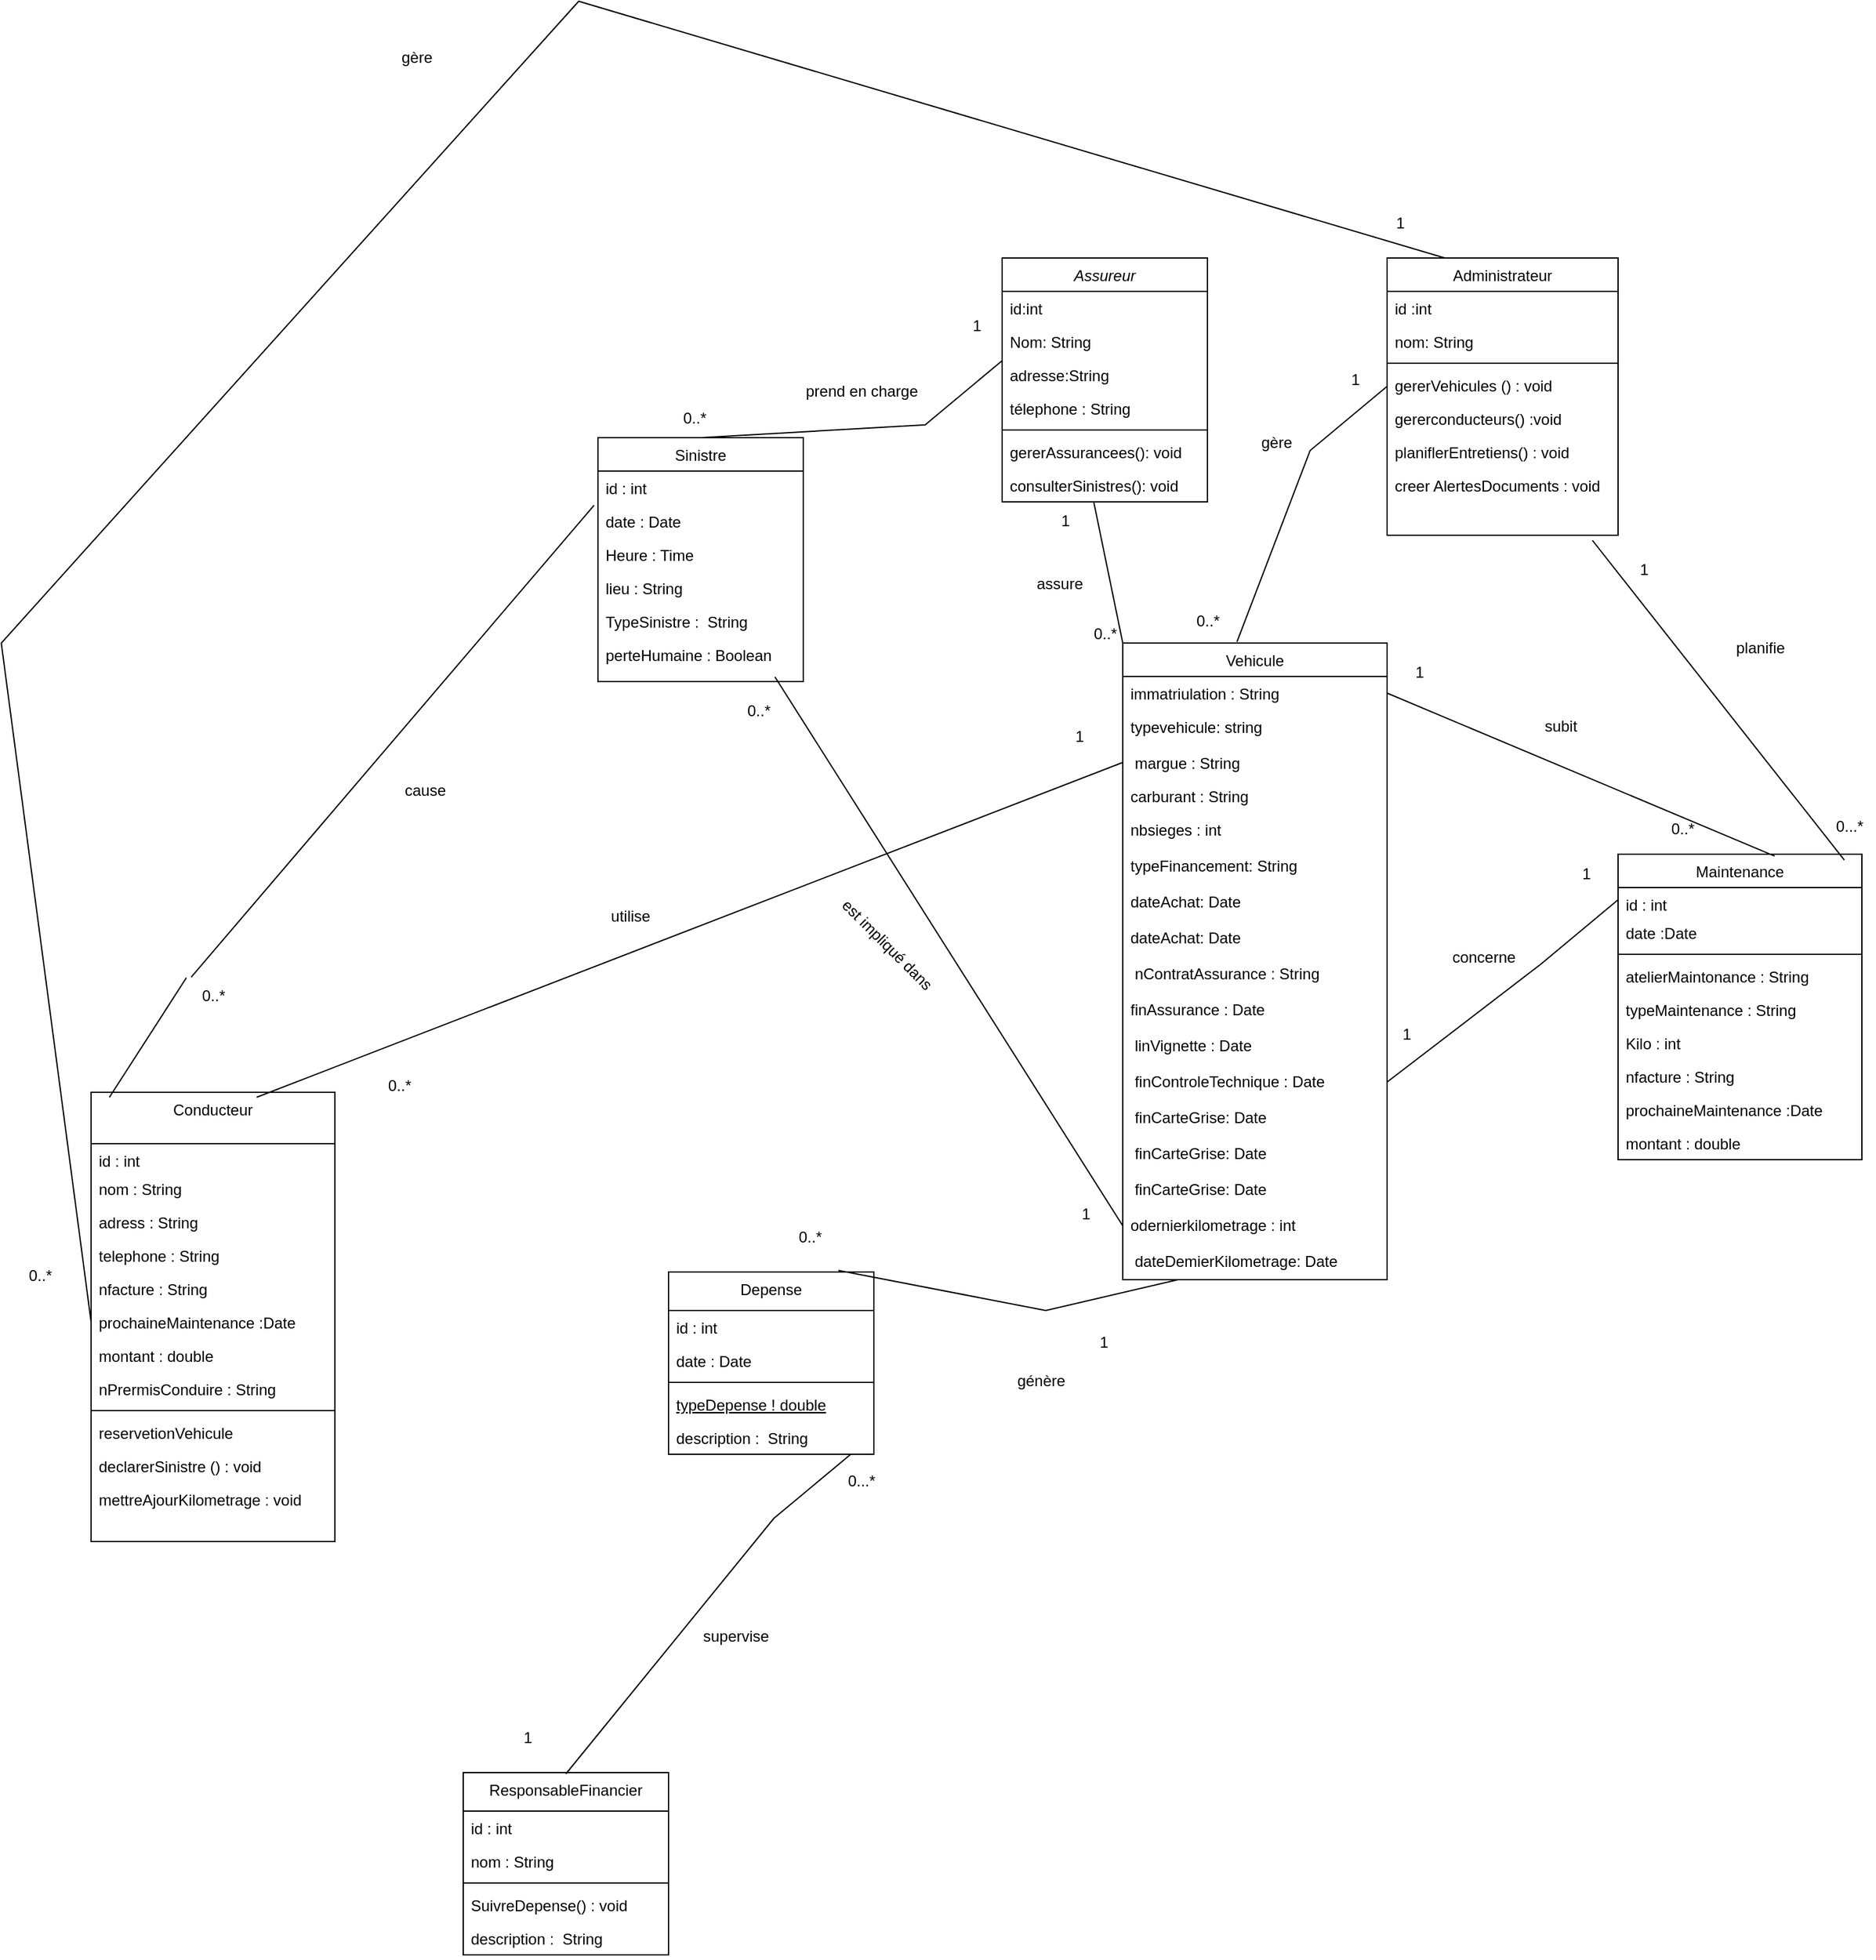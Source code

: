 <mxfile version="24.7.14">
  <diagram id="C5RBs43oDa-KdzZeNtuy" name="Page-1">
    <mxGraphModel dx="2227" dy="1865" grid="1" gridSize="10" guides="1" tooltips="1" connect="1" arrows="1" fold="1" page="1" pageScale="1" pageWidth="827" pageHeight="1169" math="0" shadow="0">
      <root>
        <mxCell id="WIyWlLk6GJQsqaUBKTNV-0" />
        <mxCell id="WIyWlLk6GJQsqaUBKTNV-1" parent="WIyWlLk6GJQsqaUBKTNV-0" />
        <mxCell id="zkfFHV4jXpPFQw0GAbJ--0" value="Assureur" style="swimlane;fontStyle=2;align=center;verticalAlign=top;childLayout=stackLayout;horizontal=1;startSize=26;horizontalStack=0;resizeParent=1;resizeLast=0;collapsible=1;marginBottom=0;rounded=0;shadow=0;strokeWidth=1;" parent="WIyWlLk6GJQsqaUBKTNV-1" vertex="1">
          <mxGeometry x="220" y="120" width="160" height="190" as="geometry">
            <mxRectangle x="230" y="140" width="160" height="26" as="alternateBounds" />
          </mxGeometry>
        </mxCell>
        <mxCell id="zkfFHV4jXpPFQw0GAbJ--1" value="id:int" style="text;align=left;verticalAlign=top;spacingLeft=4;spacingRight=4;overflow=hidden;rotatable=0;points=[[0,0.5],[1,0.5]];portConstraint=eastwest;" parent="zkfFHV4jXpPFQw0GAbJ--0" vertex="1">
          <mxGeometry y="26" width="160" height="26" as="geometry" />
        </mxCell>
        <mxCell id="zkfFHV4jXpPFQw0GAbJ--2" value="Nom: String" style="text;align=left;verticalAlign=top;spacingLeft=4;spacingRight=4;overflow=hidden;rotatable=0;points=[[0,0.5],[1,0.5]];portConstraint=eastwest;rounded=0;shadow=0;html=0;" parent="zkfFHV4jXpPFQw0GAbJ--0" vertex="1">
          <mxGeometry y="52" width="160" height="26" as="geometry" />
        </mxCell>
        <mxCell id="pyLM7kVDLDbkmRM1W6ec-0" value="adresse:String" style="text;align=left;verticalAlign=top;spacingLeft=4;spacingRight=4;overflow=hidden;rotatable=0;points=[[0,0.5],[1,0.5]];portConstraint=eastwest;rounded=0;shadow=0;html=0;" vertex="1" parent="zkfFHV4jXpPFQw0GAbJ--0">
          <mxGeometry y="78" width="160" height="26" as="geometry" />
        </mxCell>
        <mxCell id="zkfFHV4jXpPFQw0GAbJ--3" value="télephone : String" style="text;align=left;verticalAlign=top;spacingLeft=4;spacingRight=4;overflow=hidden;rotatable=0;points=[[0,0.5],[1,0.5]];portConstraint=eastwest;rounded=0;shadow=0;html=0;" parent="zkfFHV4jXpPFQw0GAbJ--0" vertex="1">
          <mxGeometry y="104" width="160" height="26" as="geometry" />
        </mxCell>
        <mxCell id="zkfFHV4jXpPFQw0GAbJ--4" value="" style="line;html=1;strokeWidth=1;align=left;verticalAlign=middle;spacingTop=-1;spacingLeft=3;spacingRight=3;rotatable=0;labelPosition=right;points=[];portConstraint=eastwest;" parent="zkfFHV4jXpPFQw0GAbJ--0" vertex="1">
          <mxGeometry y="130" width="160" height="8" as="geometry" />
        </mxCell>
        <mxCell id="pyLM7kVDLDbkmRM1W6ec-1" value="gererAssurancees(): void" style="text;align=left;verticalAlign=top;spacingLeft=4;spacingRight=4;overflow=hidden;rotatable=0;points=[[0,0.5],[1,0.5]];portConstraint=eastwest;" vertex="1" parent="zkfFHV4jXpPFQw0GAbJ--0">
          <mxGeometry y="138" width="160" height="26" as="geometry" />
        </mxCell>
        <mxCell id="zkfFHV4jXpPFQw0GAbJ--5" value="consulterSinistres(): void" style="text;align=left;verticalAlign=top;spacingLeft=4;spacingRight=4;overflow=hidden;rotatable=0;points=[[0,0.5],[1,0.5]];portConstraint=eastwest;" parent="zkfFHV4jXpPFQw0GAbJ--0" vertex="1">
          <mxGeometry y="164" width="160" height="26" as="geometry" />
        </mxCell>
        <mxCell id="zkfFHV4jXpPFQw0GAbJ--6" value="Sinistre" style="swimlane;fontStyle=0;align=center;verticalAlign=top;childLayout=stackLayout;horizontal=1;startSize=26;horizontalStack=0;resizeParent=1;resizeLast=0;collapsible=1;marginBottom=0;rounded=0;shadow=0;strokeWidth=1;" parent="WIyWlLk6GJQsqaUBKTNV-1" vertex="1">
          <mxGeometry x="-95" y="260" width="160" height="190" as="geometry">
            <mxRectangle x="130" y="380" width="160" height="26" as="alternateBounds" />
          </mxGeometry>
        </mxCell>
        <mxCell id="zkfFHV4jXpPFQw0GAbJ--7" value="id : int" style="text;align=left;verticalAlign=top;spacingLeft=4;spacingRight=4;overflow=hidden;rotatable=0;points=[[0,0.5],[1,0.5]];portConstraint=eastwest;" parent="zkfFHV4jXpPFQw0GAbJ--6" vertex="1">
          <mxGeometry y="26" width="160" height="26" as="geometry" />
        </mxCell>
        <mxCell id="zkfFHV4jXpPFQw0GAbJ--8" value="date : Date" style="text;align=left;verticalAlign=top;spacingLeft=4;spacingRight=4;overflow=hidden;rotatable=0;points=[[0,0.5],[1,0.5]];portConstraint=eastwest;rounded=0;shadow=0;html=0;" parent="zkfFHV4jXpPFQw0GAbJ--6" vertex="1">
          <mxGeometry y="52" width="160" height="26" as="geometry" />
        </mxCell>
        <mxCell id="pyLM7kVDLDbkmRM1W6ec-45" value="Heure : Time " style="text;align=left;verticalAlign=top;spacingLeft=4;spacingRight=4;overflow=hidden;rotatable=0;points=[[0,0.5],[1,0.5]];portConstraint=eastwest;fontStyle=0" vertex="1" parent="zkfFHV4jXpPFQw0GAbJ--6">
          <mxGeometry y="78" width="160" height="26" as="geometry" />
        </mxCell>
        <mxCell id="pyLM7kVDLDbkmRM1W6ec-44" value="lieu : String" style="text;align=left;verticalAlign=top;spacingLeft=4;spacingRight=4;overflow=hidden;rotatable=0;points=[[0,0.5],[1,0.5]];portConstraint=eastwest;fontStyle=0" vertex="1" parent="zkfFHV4jXpPFQw0GAbJ--6">
          <mxGeometry y="104" width="160" height="26" as="geometry" />
        </mxCell>
        <mxCell id="zkfFHV4jXpPFQw0GAbJ--10" value="TypeSinistre :  String" style="text;align=left;verticalAlign=top;spacingLeft=4;spacingRight=4;overflow=hidden;rotatable=0;points=[[0,0.5],[1,0.5]];portConstraint=eastwest;fontStyle=0" parent="zkfFHV4jXpPFQw0GAbJ--6" vertex="1">
          <mxGeometry y="130" width="160" height="26" as="geometry" />
        </mxCell>
        <mxCell id="zkfFHV4jXpPFQw0GAbJ--11" value="perteHumaine : Boolean" style="text;align=left;verticalAlign=top;spacingLeft=4;spacingRight=4;overflow=hidden;rotatable=0;points=[[0,0.5],[1,0.5]];portConstraint=eastwest;" parent="zkfFHV4jXpPFQw0GAbJ--6" vertex="1">
          <mxGeometry y="156" width="160" height="26" as="geometry" />
        </mxCell>
        <mxCell id="zkfFHV4jXpPFQw0GAbJ--17" value="Administrateur" style="swimlane;fontStyle=0;align=center;verticalAlign=top;childLayout=stackLayout;horizontal=1;startSize=26;horizontalStack=0;resizeParent=1;resizeLast=0;collapsible=1;marginBottom=0;rounded=0;shadow=0;strokeWidth=1;" parent="WIyWlLk6GJQsqaUBKTNV-1" vertex="1">
          <mxGeometry x="520" y="120" width="180" height="216" as="geometry">
            <mxRectangle x="550" y="140" width="160" height="26" as="alternateBounds" />
          </mxGeometry>
        </mxCell>
        <mxCell id="zkfFHV4jXpPFQw0GAbJ--18" value="id :int" style="text;align=left;verticalAlign=top;spacingLeft=4;spacingRight=4;overflow=hidden;rotatable=0;points=[[0,0.5],[1,0.5]];portConstraint=eastwest;" parent="zkfFHV4jXpPFQw0GAbJ--17" vertex="1">
          <mxGeometry y="26" width="180" height="26" as="geometry" />
        </mxCell>
        <mxCell id="zkfFHV4jXpPFQw0GAbJ--19" value="nom: String" style="text;align=left;verticalAlign=top;spacingLeft=4;spacingRight=4;overflow=hidden;rotatable=0;points=[[0,0.5],[1,0.5]];portConstraint=eastwest;rounded=0;shadow=0;html=0;" parent="zkfFHV4jXpPFQw0GAbJ--17" vertex="1">
          <mxGeometry y="52" width="180" height="26" as="geometry" />
        </mxCell>
        <mxCell id="zkfFHV4jXpPFQw0GAbJ--23" value="" style="line;html=1;strokeWidth=1;align=left;verticalAlign=middle;spacingTop=-1;spacingLeft=3;spacingRight=3;rotatable=0;labelPosition=right;points=[];portConstraint=eastwest;" parent="zkfFHV4jXpPFQw0GAbJ--17" vertex="1">
          <mxGeometry y="78" width="180" height="8" as="geometry" />
        </mxCell>
        <mxCell id="zkfFHV4jXpPFQw0GAbJ--24" value="gererVehicules () : void" style="text;align=left;verticalAlign=top;spacingLeft=4;spacingRight=4;overflow=hidden;rotatable=0;points=[[0,0.5],[1,0.5]];portConstraint=eastwest;" parent="zkfFHV4jXpPFQw0GAbJ--17" vertex="1">
          <mxGeometry y="86" width="180" height="26" as="geometry" />
        </mxCell>
        <mxCell id="zkfFHV4jXpPFQw0GAbJ--25" value="gererconducteurs() :void" style="text;align=left;verticalAlign=top;spacingLeft=4;spacingRight=4;overflow=hidden;rotatable=0;points=[[0,0.5],[1,0.5]];portConstraint=eastwest;" parent="zkfFHV4jXpPFQw0GAbJ--17" vertex="1">
          <mxGeometry y="112" width="180" height="26" as="geometry" />
        </mxCell>
        <mxCell id="pyLM7kVDLDbkmRM1W6ec-3" value="planiflerEntretiens() : void" style="text;align=left;verticalAlign=top;spacingLeft=4;spacingRight=4;overflow=hidden;rotatable=0;points=[[0,0.5],[1,0.5]];portConstraint=eastwest;" vertex="1" parent="zkfFHV4jXpPFQw0GAbJ--17">
          <mxGeometry y="138" width="180" height="26" as="geometry" />
        </mxCell>
        <mxCell id="pyLM7kVDLDbkmRM1W6ec-4" value="creer AlertesDocuments : void" style="text;align=left;verticalAlign=top;spacingLeft=4;spacingRight=4;overflow=hidden;rotatable=0;points=[[0,0.5],[1,0.5]];portConstraint=eastwest;" vertex="1" parent="zkfFHV4jXpPFQw0GAbJ--17">
          <mxGeometry y="164" width="180" height="26" as="geometry" />
        </mxCell>
        <mxCell id="pyLM7kVDLDbkmRM1W6ec-9" value="Vehicule" style="swimlane;fontStyle=0;align=center;verticalAlign=top;childLayout=stackLayout;horizontal=1;startSize=26;horizontalStack=0;resizeParent=1;resizeLast=0;collapsible=1;marginBottom=0;rounded=0;shadow=0;strokeWidth=1;" vertex="1" parent="WIyWlLk6GJQsqaUBKTNV-1">
          <mxGeometry x="314" y="420" width="206" height="496" as="geometry">
            <mxRectangle x="130" y="380" width="160" height="26" as="alternateBounds" />
          </mxGeometry>
        </mxCell>
        <mxCell id="pyLM7kVDLDbkmRM1W6ec-10" value="immatriulation : String" style="text;align=left;verticalAlign=top;spacingLeft=4;spacingRight=4;overflow=hidden;rotatable=0;points=[[0,0.5],[1,0.5]];portConstraint=eastwest;" vertex="1" parent="pyLM7kVDLDbkmRM1W6ec-9">
          <mxGeometry y="26" width="206" height="26" as="geometry" />
        </mxCell>
        <mxCell id="pyLM7kVDLDbkmRM1W6ec-11" value="typevehicule: string" style="text;align=left;verticalAlign=top;spacingLeft=4;spacingRight=4;overflow=hidden;rotatable=0;points=[[0,0.5],[1,0.5]];portConstraint=eastwest;rounded=0;shadow=0;html=0;" vertex="1" parent="pyLM7kVDLDbkmRM1W6ec-9">
          <mxGeometry y="52" width="206" height="28" as="geometry" />
        </mxCell>
        <mxCell id="pyLM7kVDLDbkmRM1W6ec-14" value=" margue : String&#xa;" style="text;align=left;verticalAlign=top;spacingLeft=4;spacingRight=4;overflow=hidden;rotatable=0;points=[[0,0.5],[1,0.5]];portConstraint=eastwest;" vertex="1" parent="pyLM7kVDLDbkmRM1W6ec-9">
          <mxGeometry y="80" width="206" height="26" as="geometry" />
        </mxCell>
        <mxCell id="pyLM7kVDLDbkmRM1W6ec-15" value="carburant : String&#xa;" style="text;align=left;verticalAlign=top;spacingLeft=4;spacingRight=4;overflow=hidden;rotatable=0;points=[[0,0.5],[1,0.5]];portConstraint=eastwest;" vertex="1" parent="pyLM7kVDLDbkmRM1W6ec-9">
          <mxGeometry y="106" width="206" height="26" as="geometry" />
        </mxCell>
        <mxCell id="pyLM7kVDLDbkmRM1W6ec-16" value="nbsieges : int&#xa;" style="text;align=left;verticalAlign=top;spacingLeft=4;spacingRight=4;overflow=hidden;rotatable=0;points=[[0,0.5],[1,0.5]];portConstraint=eastwest;" vertex="1" parent="pyLM7kVDLDbkmRM1W6ec-9">
          <mxGeometry y="132" width="206" height="28" as="geometry" />
        </mxCell>
        <mxCell id="pyLM7kVDLDbkmRM1W6ec-17" value="typeFinancement: String &#xa;" style="text;align=left;verticalAlign=top;spacingLeft=4;spacingRight=4;overflow=hidden;rotatable=0;points=[[0,0.5],[1,0.5]];portConstraint=eastwest;" vertex="1" parent="pyLM7kVDLDbkmRM1W6ec-9">
          <mxGeometry y="160" width="206" height="28" as="geometry" />
        </mxCell>
        <mxCell id="pyLM7kVDLDbkmRM1W6ec-18" value="dateAchat: Date&#xa;" style="text;align=left;verticalAlign=top;spacingLeft=4;spacingRight=4;overflow=hidden;rotatable=0;points=[[0,0.5],[1,0.5]];portConstraint=eastwest;" vertex="1" parent="pyLM7kVDLDbkmRM1W6ec-9">
          <mxGeometry y="188" width="206" height="28" as="geometry" />
        </mxCell>
        <mxCell id="pyLM7kVDLDbkmRM1W6ec-19" value="dateAchat: Date&#xa;" style="text;align=left;verticalAlign=top;spacingLeft=4;spacingRight=4;overflow=hidden;rotatable=0;points=[[0,0.5],[1,0.5]];portConstraint=eastwest;" vertex="1" parent="pyLM7kVDLDbkmRM1W6ec-9">
          <mxGeometry y="216" width="206" height="28" as="geometry" />
        </mxCell>
        <mxCell id="pyLM7kVDLDbkmRM1W6ec-20" value=" nContratAssurance : String&#xa;" style="text;align=left;verticalAlign=top;spacingLeft=4;spacingRight=4;overflow=hidden;rotatable=0;points=[[0,0.5],[1,0.5]];portConstraint=eastwest;" vertex="1" parent="pyLM7kVDLDbkmRM1W6ec-9">
          <mxGeometry y="244" width="206" height="28" as="geometry" />
        </mxCell>
        <mxCell id="pyLM7kVDLDbkmRM1W6ec-21" value="finAssurance : Date&#xa;" style="text;align=left;verticalAlign=top;spacingLeft=4;spacingRight=4;overflow=hidden;rotatable=0;points=[[0,0.5],[1,0.5]];portConstraint=eastwest;" vertex="1" parent="pyLM7kVDLDbkmRM1W6ec-9">
          <mxGeometry y="272" width="206" height="28" as="geometry" />
        </mxCell>
        <mxCell id="pyLM7kVDLDbkmRM1W6ec-22" value=" linVignette : Date&#xa;" style="text;align=left;verticalAlign=top;spacingLeft=4;spacingRight=4;overflow=hidden;rotatable=0;points=[[0,0.5],[1,0.5]];portConstraint=eastwest;" vertex="1" parent="pyLM7kVDLDbkmRM1W6ec-9">
          <mxGeometry y="300" width="206" height="28" as="geometry" />
        </mxCell>
        <mxCell id="pyLM7kVDLDbkmRM1W6ec-23" value=" finControleTechnique : Date&#xa;" style="text;align=left;verticalAlign=top;spacingLeft=4;spacingRight=4;overflow=hidden;rotatable=0;points=[[0,0.5],[1,0.5]];portConstraint=eastwest;" vertex="1" parent="pyLM7kVDLDbkmRM1W6ec-9">
          <mxGeometry y="328" width="206" height="28" as="geometry" />
        </mxCell>
        <mxCell id="pyLM7kVDLDbkmRM1W6ec-24" value=" finCarteGrise: Date &#xa;" style="text;align=left;verticalAlign=top;spacingLeft=4;spacingRight=4;overflow=hidden;rotatable=0;points=[[0,0.5],[1,0.5]];portConstraint=eastwest;" vertex="1" parent="pyLM7kVDLDbkmRM1W6ec-9">
          <mxGeometry y="356" width="206" height="28" as="geometry" />
        </mxCell>
        <mxCell id="pyLM7kVDLDbkmRM1W6ec-25" value=" finCarteGrise: Date &#xa;" style="text;align=left;verticalAlign=top;spacingLeft=4;spacingRight=4;overflow=hidden;rotatable=0;points=[[0,0.5],[1,0.5]];portConstraint=eastwest;" vertex="1" parent="pyLM7kVDLDbkmRM1W6ec-9">
          <mxGeometry y="384" width="206" height="28" as="geometry" />
        </mxCell>
        <mxCell id="pyLM7kVDLDbkmRM1W6ec-26" value=" finCarteGrise: Date &#xa;" style="text;align=left;verticalAlign=top;spacingLeft=4;spacingRight=4;overflow=hidden;rotatable=0;points=[[0,0.5],[1,0.5]];portConstraint=eastwest;" vertex="1" parent="pyLM7kVDLDbkmRM1W6ec-9">
          <mxGeometry y="412" width="206" height="28" as="geometry" />
        </mxCell>
        <mxCell id="pyLM7kVDLDbkmRM1W6ec-27" value="odernierkilometrage : int&#xa;" style="text;align=left;verticalAlign=top;spacingLeft=4;spacingRight=4;overflow=hidden;rotatable=0;points=[[0,0.5],[1,0.5]];portConstraint=eastwest;" vertex="1" parent="pyLM7kVDLDbkmRM1W6ec-9">
          <mxGeometry y="440" width="206" height="28" as="geometry" />
        </mxCell>
        <mxCell id="pyLM7kVDLDbkmRM1W6ec-28" value=" dateDemierKilometrage: Date&#xa;" style="text;align=left;verticalAlign=top;spacingLeft=4;spacingRight=4;overflow=hidden;rotatable=0;points=[[0,0.5],[1,0.5]];portConstraint=eastwest;" vertex="1" parent="pyLM7kVDLDbkmRM1W6ec-9">
          <mxGeometry y="468" width="206" height="28" as="geometry" />
        </mxCell>
        <mxCell id="pyLM7kVDLDbkmRM1W6ec-29" value="Maintenance" style="swimlane;fontStyle=0;align=center;verticalAlign=top;childLayout=stackLayout;horizontal=1;startSize=26;horizontalStack=0;resizeParent=1;resizeLast=0;collapsible=1;marginBottom=0;rounded=0;shadow=0;strokeWidth=1;" vertex="1" parent="WIyWlLk6GJQsqaUBKTNV-1">
          <mxGeometry x="700" y="584.5" width="190" height="238" as="geometry">
            <mxRectangle x="130" y="380" width="160" height="26" as="alternateBounds" />
          </mxGeometry>
        </mxCell>
        <mxCell id="pyLM7kVDLDbkmRM1W6ec-30" value="id : int" style="text;align=left;verticalAlign=top;spacingLeft=4;spacingRight=4;overflow=hidden;rotatable=0;points=[[0,0.5],[1,0.5]];portConstraint=eastwest;" vertex="1" parent="pyLM7kVDLDbkmRM1W6ec-29">
          <mxGeometry y="26" width="190" height="22" as="geometry" />
        </mxCell>
        <mxCell id="pyLM7kVDLDbkmRM1W6ec-31" value="date :Date" style="text;align=left;verticalAlign=top;spacingLeft=4;spacingRight=4;overflow=hidden;rotatable=0;points=[[0,0.5],[1,0.5]];portConstraint=eastwest;rounded=0;shadow=0;html=0;" vertex="1" parent="pyLM7kVDLDbkmRM1W6ec-29">
          <mxGeometry y="48" width="190" height="26" as="geometry" />
        </mxCell>
        <mxCell id="pyLM7kVDLDbkmRM1W6ec-32" value="" style="line;html=1;strokeWidth=1;align=left;verticalAlign=middle;spacingTop=-1;spacingLeft=3;spacingRight=3;rotatable=0;labelPosition=right;points=[];portConstraint=eastwest;" vertex="1" parent="pyLM7kVDLDbkmRM1W6ec-29">
          <mxGeometry y="74" width="190" height="8" as="geometry" />
        </mxCell>
        <mxCell id="pyLM7kVDLDbkmRM1W6ec-48" value="atelierMaintonance : String&#xa;" style="text;align=left;verticalAlign=top;spacingLeft=4;spacingRight=4;overflow=hidden;rotatable=0;points=[[0,0.5],[1,0.5]];portConstraint=eastwest;fontStyle=0" vertex="1" parent="pyLM7kVDLDbkmRM1W6ec-29">
          <mxGeometry y="82" width="190" height="26" as="geometry" />
        </mxCell>
        <mxCell id="pyLM7kVDLDbkmRM1W6ec-33" value="typeMaintenance : String" style="text;align=left;verticalAlign=top;spacingLeft=4;spacingRight=4;overflow=hidden;rotatable=0;points=[[0,0.5],[1,0.5]];portConstraint=eastwest;fontStyle=0" vertex="1" parent="pyLM7kVDLDbkmRM1W6ec-29">
          <mxGeometry y="108" width="190" height="26" as="geometry" />
        </mxCell>
        <mxCell id="pyLM7kVDLDbkmRM1W6ec-49" value="Kilo : int" style="text;align=left;verticalAlign=top;spacingLeft=4;spacingRight=4;overflow=hidden;rotatable=0;points=[[0,0.5],[1,0.5]];portConstraint=eastwest;" vertex="1" parent="pyLM7kVDLDbkmRM1W6ec-29">
          <mxGeometry y="134" width="190" height="26" as="geometry" />
        </mxCell>
        <mxCell id="pyLM7kVDLDbkmRM1W6ec-50" value="nfacture : String" style="text;align=left;verticalAlign=top;spacingLeft=4;spacingRight=4;overflow=hidden;rotatable=0;points=[[0,0.5],[1,0.5]];portConstraint=eastwest;" vertex="1" parent="pyLM7kVDLDbkmRM1W6ec-29">
          <mxGeometry y="160" width="190" height="26" as="geometry" />
        </mxCell>
        <mxCell id="pyLM7kVDLDbkmRM1W6ec-51" value="prochaineMaintenance :Date" style="text;align=left;verticalAlign=top;spacingLeft=4;spacingRight=4;overflow=hidden;rotatable=0;points=[[0,0.5],[1,0.5]];portConstraint=eastwest;" vertex="1" parent="pyLM7kVDLDbkmRM1W6ec-29">
          <mxGeometry y="186" width="190" height="26" as="geometry" />
        </mxCell>
        <mxCell id="pyLM7kVDLDbkmRM1W6ec-34" value="montant : double" style="text;align=left;verticalAlign=top;spacingLeft=4;spacingRight=4;overflow=hidden;rotatable=0;points=[[0,0.5],[1,0.5]];portConstraint=eastwest;" vertex="1" parent="pyLM7kVDLDbkmRM1W6ec-29">
          <mxGeometry y="212" width="190" height="26" as="geometry" />
        </mxCell>
        <mxCell id="pyLM7kVDLDbkmRM1W6ec-35" value="Depense" style="swimlane;fontStyle=0;align=center;verticalAlign=top;childLayout=stackLayout;horizontal=1;startSize=30;horizontalStack=0;resizeParent=1;resizeLast=0;collapsible=1;marginBottom=0;rounded=0;shadow=0;strokeWidth=1;" vertex="1" parent="WIyWlLk6GJQsqaUBKTNV-1">
          <mxGeometry x="-40" y="910" width="160" height="142" as="geometry">
            <mxRectangle x="130" y="380" width="160" height="26" as="alternateBounds" />
          </mxGeometry>
        </mxCell>
        <mxCell id="pyLM7kVDLDbkmRM1W6ec-36" value="id : int " style="text;align=left;verticalAlign=top;spacingLeft=4;spacingRight=4;overflow=hidden;rotatable=0;points=[[0,0.5],[1,0.5]];portConstraint=eastwest;" vertex="1" parent="pyLM7kVDLDbkmRM1W6ec-35">
          <mxGeometry y="30" width="160" height="26" as="geometry" />
        </mxCell>
        <mxCell id="pyLM7kVDLDbkmRM1W6ec-37" value="date : Date" style="text;align=left;verticalAlign=top;spacingLeft=4;spacingRight=4;overflow=hidden;rotatable=0;points=[[0,0.5],[1,0.5]];portConstraint=eastwest;rounded=0;shadow=0;html=0;" vertex="1" parent="pyLM7kVDLDbkmRM1W6ec-35">
          <mxGeometry y="56" width="160" height="26" as="geometry" />
        </mxCell>
        <mxCell id="pyLM7kVDLDbkmRM1W6ec-38" value="" style="line;html=1;strokeWidth=1;align=left;verticalAlign=middle;spacingTop=-1;spacingLeft=3;spacingRight=3;rotatable=0;labelPosition=right;points=[];portConstraint=eastwest;" vertex="1" parent="pyLM7kVDLDbkmRM1W6ec-35">
          <mxGeometry y="82" width="160" height="8" as="geometry" />
        </mxCell>
        <mxCell id="pyLM7kVDLDbkmRM1W6ec-39" value="typeDepense ! double" style="text;align=left;verticalAlign=top;spacingLeft=4;spacingRight=4;overflow=hidden;rotatable=0;points=[[0,0.5],[1,0.5]];portConstraint=eastwest;fontStyle=4" vertex="1" parent="pyLM7kVDLDbkmRM1W6ec-35">
          <mxGeometry y="90" width="160" height="26" as="geometry" />
        </mxCell>
        <mxCell id="pyLM7kVDLDbkmRM1W6ec-40" value="description :  String" style="text;align=left;verticalAlign=top;spacingLeft=4;spacingRight=4;overflow=hidden;rotatable=0;points=[[0,0.5],[1,0.5]];portConstraint=eastwest;" vertex="1" parent="pyLM7kVDLDbkmRM1W6ec-35">
          <mxGeometry y="116" width="160" height="26" as="geometry" />
        </mxCell>
        <mxCell id="pyLM7kVDLDbkmRM1W6ec-58" value="Conducteur" style="swimlane;fontStyle=0;align=center;verticalAlign=top;childLayout=stackLayout;horizontal=1;startSize=40;horizontalStack=0;resizeParent=1;resizeLast=0;collapsible=1;marginBottom=0;rounded=0;shadow=0;strokeWidth=1;" vertex="1" parent="WIyWlLk6GJQsqaUBKTNV-1">
          <mxGeometry x="-490" y="770" width="190" height="350" as="geometry">
            <mxRectangle x="130" y="380" width="160" height="26" as="alternateBounds" />
          </mxGeometry>
        </mxCell>
        <mxCell id="pyLM7kVDLDbkmRM1W6ec-59" value="id : int" style="text;align=left;verticalAlign=top;spacingLeft=4;spacingRight=4;overflow=hidden;rotatable=0;points=[[0,0.5],[1,0.5]];portConstraint=eastwest;" vertex="1" parent="pyLM7kVDLDbkmRM1W6ec-58">
          <mxGeometry y="40" width="190" height="22" as="geometry" />
        </mxCell>
        <mxCell id="pyLM7kVDLDbkmRM1W6ec-60" value="nom : String" style="text;align=left;verticalAlign=top;spacingLeft=4;spacingRight=4;overflow=hidden;rotatable=0;points=[[0,0.5],[1,0.5]];portConstraint=eastwest;rounded=0;shadow=0;html=0;" vertex="1" parent="pyLM7kVDLDbkmRM1W6ec-58">
          <mxGeometry y="62" width="190" height="26" as="geometry" />
        </mxCell>
        <mxCell id="pyLM7kVDLDbkmRM1W6ec-63" value="adress : String" style="text;align=left;verticalAlign=top;spacingLeft=4;spacingRight=4;overflow=hidden;rotatable=0;points=[[0,0.5],[1,0.5]];portConstraint=eastwest;fontStyle=0" vertex="1" parent="pyLM7kVDLDbkmRM1W6ec-58">
          <mxGeometry y="88" width="190" height="26" as="geometry" />
        </mxCell>
        <mxCell id="pyLM7kVDLDbkmRM1W6ec-64" value="telephone : String" style="text;align=left;verticalAlign=top;spacingLeft=4;spacingRight=4;overflow=hidden;rotatable=0;points=[[0,0.5],[1,0.5]];portConstraint=eastwest;" vertex="1" parent="pyLM7kVDLDbkmRM1W6ec-58">
          <mxGeometry y="114" width="190" height="26" as="geometry" />
        </mxCell>
        <mxCell id="pyLM7kVDLDbkmRM1W6ec-65" value="nfacture : String" style="text;align=left;verticalAlign=top;spacingLeft=4;spacingRight=4;overflow=hidden;rotatable=0;points=[[0,0.5],[1,0.5]];portConstraint=eastwest;" vertex="1" parent="pyLM7kVDLDbkmRM1W6ec-58">
          <mxGeometry y="140" width="190" height="26" as="geometry" />
        </mxCell>
        <mxCell id="pyLM7kVDLDbkmRM1W6ec-66" value="prochaineMaintenance :Date" style="text;align=left;verticalAlign=top;spacingLeft=4;spacingRight=4;overflow=hidden;rotatable=0;points=[[0,0.5],[1,0.5]];portConstraint=eastwest;" vertex="1" parent="pyLM7kVDLDbkmRM1W6ec-58">
          <mxGeometry y="166" width="190" height="26" as="geometry" />
        </mxCell>
        <mxCell id="pyLM7kVDLDbkmRM1W6ec-67" value="montant : double" style="text;align=left;verticalAlign=top;spacingLeft=4;spacingRight=4;overflow=hidden;rotatable=0;points=[[0,0.5],[1,0.5]];portConstraint=eastwest;" vertex="1" parent="pyLM7kVDLDbkmRM1W6ec-58">
          <mxGeometry y="192" width="190" height="26" as="geometry" />
        </mxCell>
        <mxCell id="pyLM7kVDLDbkmRM1W6ec-62" value="nPrermisConduire : String" style="text;align=left;verticalAlign=top;spacingLeft=4;spacingRight=4;overflow=hidden;rotatable=0;points=[[0,0.5],[1,0.5]];portConstraint=eastwest;fontStyle=0" vertex="1" parent="pyLM7kVDLDbkmRM1W6ec-58">
          <mxGeometry y="218" width="190" height="26" as="geometry" />
        </mxCell>
        <mxCell id="pyLM7kVDLDbkmRM1W6ec-68" value="" style="line;html=1;strokeWidth=1;align=left;verticalAlign=middle;spacingTop=-1;spacingLeft=3;spacingRight=3;rotatable=0;labelPosition=right;points=[];portConstraint=eastwest;" vertex="1" parent="pyLM7kVDLDbkmRM1W6ec-58">
          <mxGeometry y="244" width="190" height="8" as="geometry" />
        </mxCell>
        <mxCell id="pyLM7kVDLDbkmRM1W6ec-72" value="reservetionVehicule" style="text;align=left;verticalAlign=top;spacingLeft=4;spacingRight=4;overflow=hidden;rotatable=0;points=[[0,0.5],[1,0.5]];portConstraint=eastwest;fontStyle=0" vertex="1" parent="pyLM7kVDLDbkmRM1W6ec-58">
          <mxGeometry y="252" width="190" height="26" as="geometry" />
        </mxCell>
        <mxCell id="pyLM7kVDLDbkmRM1W6ec-73" value="declarerSinistre () : void " style="text;align=left;verticalAlign=top;spacingLeft=4;spacingRight=4;overflow=hidden;rotatable=0;points=[[0,0.5],[1,0.5]];portConstraint=eastwest;fontStyle=0" vertex="1" parent="pyLM7kVDLDbkmRM1W6ec-58">
          <mxGeometry y="278" width="190" height="26" as="geometry" />
        </mxCell>
        <mxCell id="pyLM7kVDLDbkmRM1W6ec-71" value="mettreAjourKilometrage : void" style="text;align=left;verticalAlign=top;spacingLeft=4;spacingRight=4;overflow=hidden;rotatable=0;points=[[0,0.5],[1,0.5]];portConstraint=eastwest;fontStyle=0" vertex="1" parent="pyLM7kVDLDbkmRM1W6ec-58">
          <mxGeometry y="304" width="190" height="26" as="geometry" />
        </mxCell>
        <mxCell id="pyLM7kVDLDbkmRM1W6ec-74" value="ResponsableFinancier" style="swimlane;fontStyle=0;align=center;verticalAlign=top;childLayout=stackLayout;horizontal=1;startSize=30;horizontalStack=0;resizeParent=1;resizeLast=0;collapsible=1;marginBottom=0;rounded=0;shadow=0;strokeWidth=1;" vertex="1" parent="WIyWlLk6GJQsqaUBKTNV-1">
          <mxGeometry x="-200" y="1300" width="160" height="142" as="geometry">
            <mxRectangle x="130" y="380" width="160" height="26" as="alternateBounds" />
          </mxGeometry>
        </mxCell>
        <mxCell id="pyLM7kVDLDbkmRM1W6ec-75" value="id : int " style="text;align=left;verticalAlign=top;spacingLeft=4;spacingRight=4;overflow=hidden;rotatable=0;points=[[0,0.5],[1,0.5]];portConstraint=eastwest;" vertex="1" parent="pyLM7kVDLDbkmRM1W6ec-74">
          <mxGeometry y="30" width="160" height="26" as="geometry" />
        </mxCell>
        <mxCell id="pyLM7kVDLDbkmRM1W6ec-76" value="nom : String" style="text;align=left;verticalAlign=top;spacingLeft=4;spacingRight=4;overflow=hidden;rotatable=0;points=[[0,0.5],[1,0.5]];portConstraint=eastwest;rounded=0;shadow=0;html=0;" vertex="1" parent="pyLM7kVDLDbkmRM1W6ec-74">
          <mxGeometry y="56" width="160" height="26" as="geometry" />
        </mxCell>
        <mxCell id="pyLM7kVDLDbkmRM1W6ec-77" value="" style="line;html=1;strokeWidth=1;align=left;verticalAlign=middle;spacingTop=-1;spacingLeft=3;spacingRight=3;rotatable=0;labelPosition=right;points=[];portConstraint=eastwest;" vertex="1" parent="pyLM7kVDLDbkmRM1W6ec-74">
          <mxGeometry y="82" width="160" height="8" as="geometry" />
        </mxCell>
        <mxCell id="pyLM7kVDLDbkmRM1W6ec-78" value="SuivreDepense() : void" style="text;align=left;verticalAlign=top;spacingLeft=4;spacingRight=4;overflow=hidden;rotatable=0;points=[[0,0.5],[1,0.5]];portConstraint=eastwest;fontStyle=0" vertex="1" parent="pyLM7kVDLDbkmRM1W6ec-74">
          <mxGeometry y="90" width="160" height="26" as="geometry" />
        </mxCell>
        <mxCell id="pyLM7kVDLDbkmRM1W6ec-79" value="description :  String" style="text;align=left;verticalAlign=top;spacingLeft=4;spacingRight=4;overflow=hidden;rotatable=0;points=[[0,0.5],[1,0.5]];portConstraint=eastwest;" vertex="1" parent="pyLM7kVDLDbkmRM1W6ec-74">
          <mxGeometry y="116" width="160" height="26" as="geometry" />
        </mxCell>
        <mxCell id="pyLM7kVDLDbkmRM1W6ec-83" value="" style="endArrow=none;html=1;rounded=0;exitX=0.5;exitY=0;exitDx=0;exitDy=0;" edge="1" parent="WIyWlLk6GJQsqaUBKTNV-1" source="zkfFHV4jXpPFQw0GAbJ--6">
          <mxGeometry width="50" height="50" relative="1" as="geometry">
            <mxPoint x="120" y="310" as="sourcePoint" />
            <mxPoint x="220" y="200" as="targetPoint" />
            <Array as="points">
              <mxPoint x="160" y="250" />
            </Array>
          </mxGeometry>
        </mxCell>
        <mxCell id="pyLM7kVDLDbkmRM1W6ec-84" value="" style="endArrow=none;html=1;rounded=0;exitX=0.827;exitY=-0.009;exitDx=0;exitDy=0;exitPerimeter=0;" edge="1" parent="WIyWlLk6GJQsqaUBKTNV-1" source="pyLM7kVDLDbkmRM1W6ec-35" target="pyLM7kVDLDbkmRM1W6ec-28">
          <mxGeometry width="50" height="50" relative="1" as="geometry">
            <mxPoint x="204" y="780" as="sourcePoint" />
            <mxPoint x="314" y="660" as="targetPoint" />
            <Array as="points">
              <mxPoint x="254" y="940" />
            </Array>
          </mxGeometry>
        </mxCell>
        <mxCell id="pyLM7kVDLDbkmRM1W6ec-85" value="" style="endArrow=none;html=1;rounded=0;exitX=1;exitY=0.5;exitDx=0;exitDy=0;" edge="1" parent="WIyWlLk6GJQsqaUBKTNV-1" source="pyLM7kVDLDbkmRM1W6ec-23">
          <mxGeometry width="50" height="50" relative="1" as="geometry">
            <mxPoint x="530" y="770" as="sourcePoint" />
            <mxPoint x="700" y="620" as="targetPoint" />
            <Array as="points">
              <mxPoint x="640" y="670" />
            </Array>
          </mxGeometry>
        </mxCell>
        <mxCell id="pyLM7kVDLDbkmRM1W6ec-87" value="" style="endArrow=none;html=1;rounded=0;exitX=0.642;exitY=0.006;exitDx=0;exitDy=0;exitPerimeter=0;entryX=1;entryY=0.5;entryDx=0;entryDy=0;" edge="1" parent="WIyWlLk6GJQsqaUBKTNV-1" source="pyLM7kVDLDbkmRM1W6ec-29" target="pyLM7kVDLDbkmRM1W6ec-10">
          <mxGeometry width="50" height="50" relative="1" as="geometry">
            <mxPoint x="750" y="570" as="sourcePoint" />
            <mxPoint x="520" y="410" as="targetPoint" />
            <Array as="points" />
          </mxGeometry>
        </mxCell>
        <mxCell id="pyLM7kVDLDbkmRM1W6ec-89" value="" style="endArrow=none;html=1;rounded=0;exitX=0.432;exitY=-0.002;exitDx=0;exitDy=0;exitPerimeter=0;" edge="1" parent="WIyWlLk6GJQsqaUBKTNV-1" source="pyLM7kVDLDbkmRM1W6ec-9">
          <mxGeometry width="50" height="50" relative="1" as="geometry">
            <mxPoint x="410" y="340" as="sourcePoint" />
            <mxPoint x="520" y="220" as="targetPoint" />
            <Array as="points">
              <mxPoint x="460" y="270" />
            </Array>
          </mxGeometry>
        </mxCell>
        <mxCell id="pyLM7kVDLDbkmRM1W6ec-90" value="1" style="text;html=1;align=center;verticalAlign=middle;resizable=0;points=[];autosize=1;strokeColor=none;fillColor=none;" vertex="1" parent="WIyWlLk6GJQsqaUBKTNV-1">
          <mxGeometry x="530" y="428" width="30" height="30" as="geometry" />
        </mxCell>
        <mxCell id="pyLM7kVDLDbkmRM1W6ec-91" value="0..*" style="text;html=1;align=center;verticalAlign=middle;resizable=0;points=[];autosize=1;strokeColor=none;fillColor=none;" vertex="1" parent="WIyWlLk6GJQsqaUBKTNV-1">
          <mxGeometry x="730" y="550" width="40" height="30" as="geometry" />
        </mxCell>
        <mxCell id="pyLM7kVDLDbkmRM1W6ec-92" value="subit" style="text;html=1;align=center;verticalAlign=middle;resizable=0;points=[];autosize=1;strokeColor=none;fillColor=none;" vertex="1" parent="WIyWlLk6GJQsqaUBKTNV-1">
          <mxGeometry x="630" y="470" width="50" height="30" as="geometry" />
        </mxCell>
        <mxCell id="pyLM7kVDLDbkmRM1W6ec-95" value="1" style="text;html=1;align=center;verticalAlign=middle;resizable=0;points=[];autosize=1;strokeColor=none;fillColor=none;" vertex="1" parent="WIyWlLk6GJQsqaUBKTNV-1">
          <mxGeometry x="520" y="710" width="30" height="30" as="geometry" />
        </mxCell>
        <mxCell id="pyLM7kVDLDbkmRM1W6ec-96" value="1" style="text;html=1;align=center;verticalAlign=middle;resizable=0;points=[];autosize=1;strokeColor=none;fillColor=none;" vertex="1" parent="WIyWlLk6GJQsqaUBKTNV-1">
          <mxGeometry x="660" y="585" width="30" height="30" as="geometry" />
        </mxCell>
        <mxCell id="pyLM7kVDLDbkmRM1W6ec-93" value="concerne" style="text;html=1;align=center;verticalAlign=middle;resizable=0;points=[];autosize=1;strokeColor=none;fillColor=none;" vertex="1" parent="WIyWlLk6GJQsqaUBKTNV-1">
          <mxGeometry x="560" y="650" width="70" height="30" as="geometry" />
        </mxCell>
        <mxCell id="pyLM7kVDLDbkmRM1W6ec-99" value="0..*" style="text;html=1;align=center;verticalAlign=middle;resizable=0;points=[];autosize=1;strokeColor=none;fillColor=none;" vertex="1" parent="WIyWlLk6GJQsqaUBKTNV-1">
          <mxGeometry x="50" y="868" width="40" height="30" as="geometry" />
        </mxCell>
        <mxCell id="pyLM7kVDLDbkmRM1W6ec-100" value="1" style="text;html=1;align=center;verticalAlign=middle;resizable=0;points=[];autosize=1;strokeColor=none;fillColor=none;" vertex="1" parent="WIyWlLk6GJQsqaUBKTNV-1">
          <mxGeometry x="284" y="950" width="30" height="30" as="geometry" />
        </mxCell>
        <mxCell id="pyLM7kVDLDbkmRM1W6ec-101" value="génère" style="text;html=1;align=center;verticalAlign=middle;resizable=0;points=[];autosize=1;strokeColor=none;fillColor=none;" vertex="1" parent="WIyWlLk6GJQsqaUBKTNV-1">
          <mxGeometry x="220" y="980" width="60" height="30" as="geometry" />
        </mxCell>
        <mxCell id="pyLM7kVDLDbkmRM1W6ec-102" value="" style="endArrow=none;html=1;rounded=0;exitX=0.827;exitY=-0.009;exitDx=0;exitDy=0;exitPerimeter=0;" edge="1" parent="WIyWlLk6GJQsqaUBKTNV-1">
          <mxGeometry width="50" height="50" relative="1" as="geometry">
            <mxPoint x="-120" y="1301" as="sourcePoint" />
            <mxPoint x="102" y="1052" as="targetPoint" />
            <Array as="points">
              <mxPoint x="42" y="1102" />
            </Array>
          </mxGeometry>
        </mxCell>
        <mxCell id="pyLM7kVDLDbkmRM1W6ec-103" value="" style="endArrow=none;html=1;rounded=0;exitX=0.679;exitY=0.011;exitDx=0;exitDy=0;exitPerimeter=0;entryX=0;entryY=0.5;entryDx=0;entryDy=0;" edge="1" parent="WIyWlLk6GJQsqaUBKTNV-1" source="pyLM7kVDLDbkmRM1W6ec-58" target="pyLM7kVDLDbkmRM1W6ec-14">
          <mxGeometry width="50" height="50" relative="1" as="geometry">
            <mxPoint x="-110" y="700" as="sourcePoint" />
            <mxPoint x="-60" y="650" as="targetPoint" />
          </mxGeometry>
        </mxCell>
        <mxCell id="pyLM7kVDLDbkmRM1W6ec-104" value="0..*" style="text;html=1;align=center;verticalAlign=middle;resizable=0;points=[];autosize=1;strokeColor=none;fillColor=none;" vertex="1" parent="WIyWlLk6GJQsqaUBKTNV-1">
          <mxGeometry x="-270" y="750" width="40" height="30" as="geometry" />
        </mxCell>
        <mxCell id="pyLM7kVDLDbkmRM1W6ec-105" value="1" style="text;html=1;align=center;verticalAlign=middle;resizable=0;points=[];autosize=1;strokeColor=none;fillColor=none;" vertex="1" parent="WIyWlLk6GJQsqaUBKTNV-1">
          <mxGeometry x="265" y="478" width="30" height="30" as="geometry" />
        </mxCell>
        <mxCell id="pyLM7kVDLDbkmRM1W6ec-106" value="utilise" style="text;html=1;align=center;verticalAlign=middle;resizable=0;points=[];autosize=1;strokeColor=none;fillColor=none;" vertex="1" parent="WIyWlLk6GJQsqaUBKTNV-1">
          <mxGeometry x="-95" y="618" width="50" height="30" as="geometry" />
        </mxCell>
        <mxCell id="pyLM7kVDLDbkmRM1W6ec-107" value="" style="endArrow=none;html=1;rounded=0;entryX=-0.019;entryY=0.026;entryDx=0;entryDy=0;entryPerimeter=0;exitX=0.075;exitY=0.011;exitDx=0;exitDy=0;exitPerimeter=0;" edge="1" parent="WIyWlLk6GJQsqaUBKTNV-1" source="pyLM7kVDLDbkmRM1W6ec-109" target="zkfFHV4jXpPFQw0GAbJ--8">
          <mxGeometry width="50" height="50" relative="1" as="geometry">
            <mxPoint x="-250" y="580" as="sourcePoint" />
            <mxPoint x="-200" y="530" as="targetPoint" />
          </mxGeometry>
        </mxCell>
        <mxCell id="pyLM7kVDLDbkmRM1W6ec-108" value="cause" style="text;html=1;align=center;verticalAlign=middle;resizable=0;points=[];autosize=1;strokeColor=none;fillColor=none;" vertex="1" parent="WIyWlLk6GJQsqaUBKTNV-1">
          <mxGeometry x="-260" y="520" width="60" height="30" as="geometry" />
        </mxCell>
        <mxCell id="pyLM7kVDLDbkmRM1W6ec-110" value="1" style="text;html=1;align=center;verticalAlign=middle;resizable=0;points=[];autosize=1;strokeColor=none;fillColor=none;" vertex="1" parent="WIyWlLk6GJQsqaUBKTNV-1">
          <mxGeometry x="270" y="850" width="30" height="30" as="geometry" />
        </mxCell>
        <mxCell id="pyLM7kVDLDbkmRM1W6ec-111" value="" style="endArrow=none;html=1;rounded=0;exitX=0.25;exitY=0;exitDx=0;exitDy=0;entryX=0;entryY=0.5;entryDx=0;entryDy=0;" edge="1" parent="WIyWlLk6GJQsqaUBKTNV-1" source="zkfFHV4jXpPFQw0GAbJ--17" target="pyLM7kVDLDbkmRM1W6ec-66">
          <mxGeometry width="50" height="50" relative="1" as="geometry">
            <mxPoint x="290" y="-110" as="sourcePoint" />
            <mxPoint x="-610" y="760" as="targetPoint" />
            <Array as="points">
              <mxPoint x="-110" y="-80" />
              <mxPoint x="-560" y="420" />
            </Array>
          </mxGeometry>
        </mxCell>
        <mxCell id="pyLM7kVDLDbkmRM1W6ec-112" value="" style="endArrow=none;html=1;rounded=0;entryX=-0.019;entryY=0.026;entryDx=0;entryDy=0;entryPerimeter=0;exitX=0.075;exitY=0.011;exitDx=0;exitDy=0;exitPerimeter=0;" edge="1" parent="WIyWlLk6GJQsqaUBKTNV-1" source="pyLM7kVDLDbkmRM1W6ec-58" target="pyLM7kVDLDbkmRM1W6ec-109">
          <mxGeometry width="50" height="50" relative="1" as="geometry">
            <mxPoint x="-476" y="774" as="sourcePoint" />
            <mxPoint x="27" y="373" as="targetPoint" />
          </mxGeometry>
        </mxCell>
        <mxCell id="pyLM7kVDLDbkmRM1W6ec-109" value="0..*" style="text;html=1;align=center;verticalAlign=middle;resizable=0;points=[];autosize=1;strokeColor=none;fillColor=none;" vertex="1" parent="WIyWlLk6GJQsqaUBKTNV-1">
          <mxGeometry x="-415" y="680" width="40" height="30" as="geometry" />
        </mxCell>
        <mxCell id="pyLM7kVDLDbkmRM1W6ec-113" value="" style="endArrow=none;html=1;rounded=0;exitX=0.928;exitY=0.019;exitDx=0;exitDy=0;exitPerimeter=0;" edge="1" parent="WIyWlLk6GJQsqaUBKTNV-1" source="pyLM7kVDLDbkmRM1W6ec-29">
          <mxGeometry width="50" height="50" relative="1" as="geometry">
            <mxPoint x="960" y="560" as="sourcePoint" />
            <mxPoint x="680" y="340" as="targetPoint" />
          </mxGeometry>
        </mxCell>
        <mxCell id="pyLM7kVDLDbkmRM1W6ec-114" value="" style="endArrow=none;html=1;rounded=0;exitX=0;exitY=0.5;exitDx=0;exitDy=0;entryX=0.862;entryY=1.167;entryDx=0;entryDy=0;entryPerimeter=0;" edge="1" parent="WIyWlLk6GJQsqaUBKTNV-1" source="pyLM7kVDLDbkmRM1W6ec-27" target="zkfFHV4jXpPFQw0GAbJ--11">
          <mxGeometry width="50" height="50" relative="1" as="geometry">
            <mxPoint x="40" y="1130" as="sourcePoint" />
            <mxPoint x="50" y="460" as="targetPoint" />
          </mxGeometry>
        </mxCell>
        <mxCell id="pyLM7kVDLDbkmRM1W6ec-115" value="est impliqué dans" style="text;html=1;align=center;verticalAlign=middle;resizable=0;points=[];autosize=1;strokeColor=none;fillColor=none;rotation=45;" vertex="1" parent="WIyWlLk6GJQsqaUBKTNV-1">
          <mxGeometry x="70" y="640" width="120" height="30" as="geometry" />
        </mxCell>
        <mxCell id="pyLM7kVDLDbkmRM1W6ec-116" value="gère" style="text;whiteSpace=wrap;html=1;" vertex="1" parent="WIyWlLk6GJQsqaUBKTNV-1">
          <mxGeometry x="420" y="250" width="60" height="40" as="geometry" />
        </mxCell>
        <mxCell id="pyLM7kVDLDbkmRM1W6ec-117" value="0..*" style="text;html=1;align=center;verticalAlign=middle;resizable=0;points=[];autosize=1;strokeColor=none;fillColor=none;" vertex="1" parent="WIyWlLk6GJQsqaUBKTNV-1">
          <mxGeometry x="360" y="388" width="40" height="30" as="geometry" />
        </mxCell>
        <mxCell id="pyLM7kVDLDbkmRM1W6ec-119" value="1" style="text;html=1;align=center;verticalAlign=middle;resizable=0;points=[];autosize=1;strokeColor=none;fillColor=none;" vertex="1" parent="WIyWlLk6GJQsqaUBKTNV-1">
          <mxGeometry x="480" y="200" width="30" height="30" as="geometry" />
        </mxCell>
        <mxCell id="pyLM7kVDLDbkmRM1W6ec-120" value="0..*" style="text;html=1;align=center;verticalAlign=middle;resizable=0;points=[];autosize=1;strokeColor=none;fillColor=none;" vertex="1" parent="WIyWlLk6GJQsqaUBKTNV-1">
          <mxGeometry x="10" y="458" width="40" height="30" as="geometry" />
        </mxCell>
        <mxCell id="pyLM7kVDLDbkmRM1W6ec-121" value="gère" style="text;whiteSpace=wrap;html=1;" vertex="1" parent="WIyWlLk6GJQsqaUBKTNV-1">
          <mxGeometry x="-250" y="-50" width="60" height="40" as="geometry" />
        </mxCell>
        <mxCell id="pyLM7kVDLDbkmRM1W6ec-122" value="0..*" style="text;html=1;align=center;verticalAlign=middle;resizable=0;points=[];autosize=1;strokeColor=none;fillColor=none;" vertex="1" parent="WIyWlLk6GJQsqaUBKTNV-1">
          <mxGeometry x="-550" y="898" width="40" height="30" as="geometry" />
        </mxCell>
        <mxCell id="pyLM7kVDLDbkmRM1W6ec-123" value="1" style="text;html=1;align=center;verticalAlign=middle;resizable=0;points=[];autosize=1;strokeColor=none;fillColor=none;" vertex="1" parent="WIyWlLk6GJQsqaUBKTNV-1">
          <mxGeometry x="515" y="78" width="30" height="30" as="geometry" />
        </mxCell>
        <mxCell id="pyLM7kVDLDbkmRM1W6ec-124" value="1" style="text;html=1;align=center;verticalAlign=middle;resizable=0;points=[];autosize=1;strokeColor=none;fillColor=none;" vertex="1" parent="WIyWlLk6GJQsqaUBKTNV-1">
          <mxGeometry x="705" y="348" width="30" height="30" as="geometry" />
        </mxCell>
        <mxCell id="pyLM7kVDLDbkmRM1W6ec-125" value="0...*" style="text;html=1;align=center;verticalAlign=middle;resizable=0;points=[];autosize=1;strokeColor=none;fillColor=none;" vertex="1" parent="WIyWlLk6GJQsqaUBKTNV-1">
          <mxGeometry x="860" y="548" width="40" height="30" as="geometry" />
        </mxCell>
        <mxCell id="pyLM7kVDLDbkmRM1W6ec-126" value="planifie" style="text;whiteSpace=wrap;html=1;" vertex="1" parent="WIyWlLk6GJQsqaUBKTNV-1">
          <mxGeometry x="790" y="410" width="70" height="40" as="geometry" />
        </mxCell>
        <mxCell id="pyLM7kVDLDbkmRM1W6ec-127" value="" style="endArrow=none;html=1;rounded=0;exitX=0.446;exitY=0.997;exitDx=0;exitDy=0;exitPerimeter=0;entryX=0;entryY=0;entryDx=0;entryDy=0;" edge="1" parent="WIyWlLk6GJQsqaUBKTNV-1" source="zkfFHV4jXpPFQw0GAbJ--5" target="pyLM7kVDLDbkmRM1W6ec-9">
          <mxGeometry width="50" height="50" relative="1" as="geometry">
            <mxPoint x="390" y="340" as="sourcePoint" />
            <mxPoint x="440" y="290" as="targetPoint" />
          </mxGeometry>
        </mxCell>
        <mxCell id="pyLM7kVDLDbkmRM1W6ec-128" value="assure" style="text;whiteSpace=wrap;html=1;" vertex="1" parent="WIyWlLk6GJQsqaUBKTNV-1">
          <mxGeometry x="245" y="360" width="70" height="40" as="geometry" />
        </mxCell>
        <mxCell id="pyLM7kVDLDbkmRM1W6ec-129" value="0..*" style="text;html=1;align=center;verticalAlign=middle;resizable=0;points=[];autosize=1;strokeColor=none;fillColor=none;" vertex="1" parent="WIyWlLk6GJQsqaUBKTNV-1">
          <mxGeometry x="280" y="398" width="40" height="30" as="geometry" />
        </mxCell>
        <mxCell id="pyLM7kVDLDbkmRM1W6ec-130" value="1" style="text;html=1;align=center;verticalAlign=middle;resizable=0;points=[];autosize=1;strokeColor=none;fillColor=none;" vertex="1" parent="WIyWlLk6GJQsqaUBKTNV-1">
          <mxGeometry x="254" y="310" width="30" height="30" as="geometry" />
        </mxCell>
        <mxCell id="pyLM7kVDLDbkmRM1W6ec-131" value="prend en charge" style="text;whiteSpace=wrap;html=1;" vertex="1" parent="WIyWlLk6GJQsqaUBKTNV-1">
          <mxGeometry x="65" y="210" width="90" height="30" as="geometry" />
        </mxCell>
        <mxCell id="pyLM7kVDLDbkmRM1W6ec-132" value="1" style="text;html=1;align=center;verticalAlign=middle;resizable=0;points=[];autosize=1;strokeColor=none;fillColor=none;" vertex="1" parent="WIyWlLk6GJQsqaUBKTNV-1">
          <mxGeometry x="185" y="158" width="30" height="30" as="geometry" />
        </mxCell>
        <mxCell id="pyLM7kVDLDbkmRM1W6ec-133" value="0..*" style="text;html=1;align=center;verticalAlign=middle;resizable=0;points=[];autosize=1;strokeColor=none;fillColor=none;" vertex="1" parent="WIyWlLk6GJQsqaUBKTNV-1">
          <mxGeometry x="-40" y="230" width="40" height="30" as="geometry" />
        </mxCell>
        <mxCell id="pyLM7kVDLDbkmRM1W6ec-134" value="supervise" style="text;whiteSpace=wrap;html=1;" vertex="1" parent="WIyWlLk6GJQsqaUBKTNV-1">
          <mxGeometry x="-15" y="1180" width="80" height="40" as="geometry" />
        </mxCell>
        <mxCell id="pyLM7kVDLDbkmRM1W6ec-135" value="0...*" style="text;html=1;align=center;verticalAlign=middle;resizable=0;points=[];autosize=1;strokeColor=none;fillColor=none;" vertex="1" parent="WIyWlLk6GJQsqaUBKTNV-1">
          <mxGeometry x="90" y="1058" width="40" height="30" as="geometry" />
        </mxCell>
        <mxCell id="pyLM7kVDLDbkmRM1W6ec-136" value="1" style="text;html=1;align=center;verticalAlign=middle;resizable=0;points=[];autosize=1;strokeColor=none;fillColor=none;" vertex="1" parent="WIyWlLk6GJQsqaUBKTNV-1">
          <mxGeometry x="-165" y="1258" width="30" height="30" as="geometry" />
        </mxCell>
      </root>
    </mxGraphModel>
  </diagram>
</mxfile>
